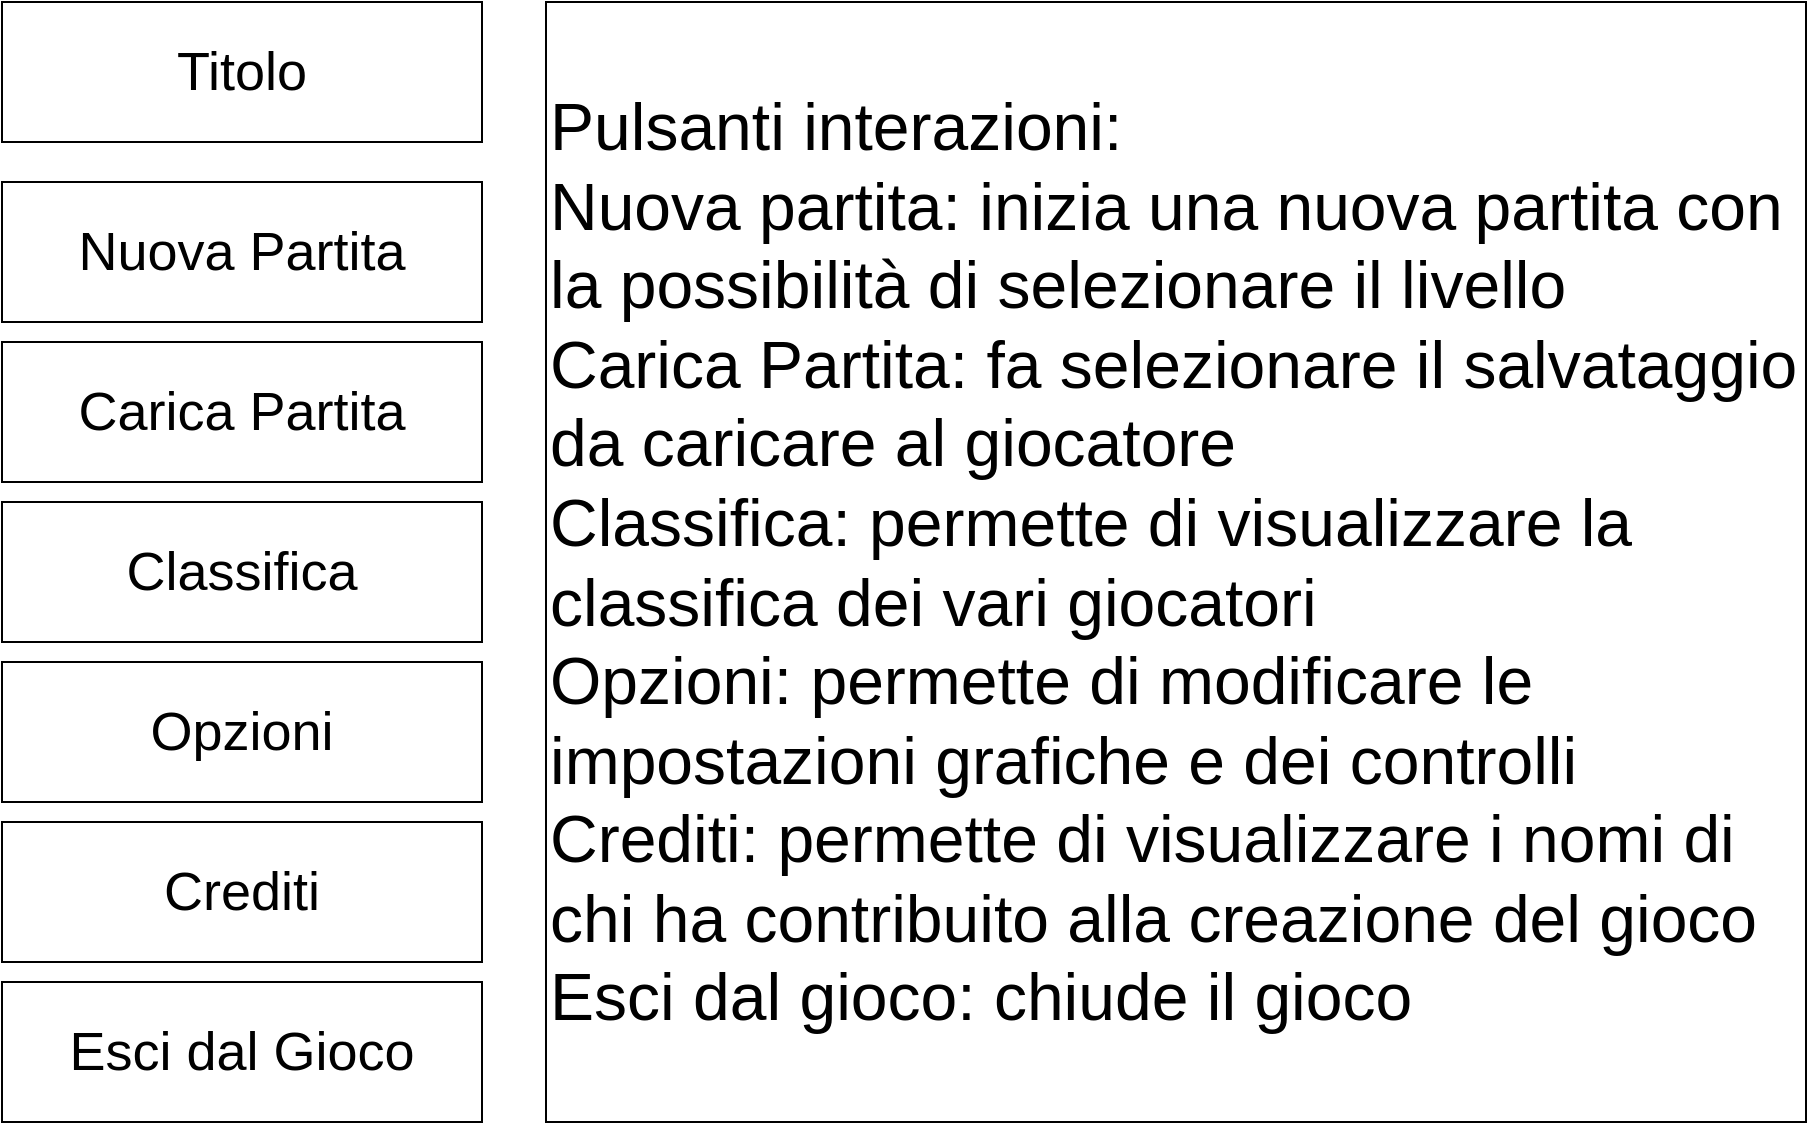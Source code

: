 <mxfile version="18.0.3" type="device"><diagram id="y6EXk6gw3Zh47Hq_fIrT" name="Page-1"><mxGraphModel dx="1253" dy="1097" grid="1" gridSize="10" guides="1" tooltips="1" connect="1" arrows="1" fold="1" page="1" pageScale="1" pageWidth="850" pageHeight="1100" math="0" shadow="0"><root><mxCell id="0"/><mxCell id="1" parent="0"/><mxCell id="-T-jzX54mjYI4VIIPqkc-1" value="Nuova Partita" style="rounded=0;whiteSpace=wrap;html=1;fontSize=27;" vertex="1" parent="1"><mxGeometry x="308" y="260" width="240" height="70" as="geometry"/></mxCell><mxCell id="-T-jzX54mjYI4VIIPqkc-2" value="Carica Partita" style="rounded=0;whiteSpace=wrap;html=1;fontSize=27;" vertex="1" parent="1"><mxGeometry x="308" y="340" width="240" height="70" as="geometry"/></mxCell><mxCell id="-T-jzX54mjYI4VIIPqkc-3" value="Classifica&lt;br style=&quot;font-size: 27px;&quot;&gt;" style="rounded=0;whiteSpace=wrap;html=1;fontSize=27;" vertex="1" parent="1"><mxGeometry x="308" y="420" width="240" height="70" as="geometry"/></mxCell><mxCell id="-T-jzX54mjYI4VIIPqkc-4" value="Opzioni" style="rounded=0;whiteSpace=wrap;html=1;fontSize=27;" vertex="1" parent="1"><mxGeometry x="308" y="500" width="240" height="70" as="geometry"/></mxCell><mxCell id="-T-jzX54mjYI4VIIPqkc-5" value="Crediti" style="rounded=0;whiteSpace=wrap;html=1;fontSize=27;" vertex="1" parent="1"><mxGeometry x="308" y="580" width="240" height="70" as="geometry"/></mxCell><mxCell id="-T-jzX54mjYI4VIIPqkc-6" value="Esci dal Gioco" style="rounded=0;whiteSpace=wrap;html=1;fontSize=27;" vertex="1" parent="1"><mxGeometry x="308" y="660" width="240" height="70" as="geometry"/></mxCell><mxCell id="-T-jzX54mjYI4VIIPqkc-8" value="&lt;font style=&quot;font-size: 33px;&quot;&gt;Pulsanti interazioni:&lt;br&gt;Nuova partita: inizia una nuova partita con la possibilità di selezionare il livello&lt;br&gt;Carica Partita: fa selezionare il salvataggio da caricare al giocatore&lt;br&gt;Classifica: permette di visualizzare la classifica dei vari giocatori&lt;br&gt;Opzioni: permette di modificare le impostazioni grafiche e dei controlli&lt;br&gt;Crediti: permette di visualizzare i nomi di chi ha contribuito alla creazione del gioco&lt;br&gt;Esci dal gioco: chiude il gioco&lt;br&gt;&lt;/font&gt;" style="rounded=0;whiteSpace=wrap;html=1;fontSize=27;align=left;" vertex="1" parent="1"><mxGeometry x="580" y="170" width="630" height="560" as="geometry"/></mxCell><mxCell id="-T-jzX54mjYI4VIIPqkc-9" value="Titolo" style="rounded=0;whiteSpace=wrap;html=1;fontSize=27;" vertex="1" parent="1"><mxGeometry x="308" y="170" width="240" height="70" as="geometry"/></mxCell></root></mxGraphModel></diagram></mxfile>